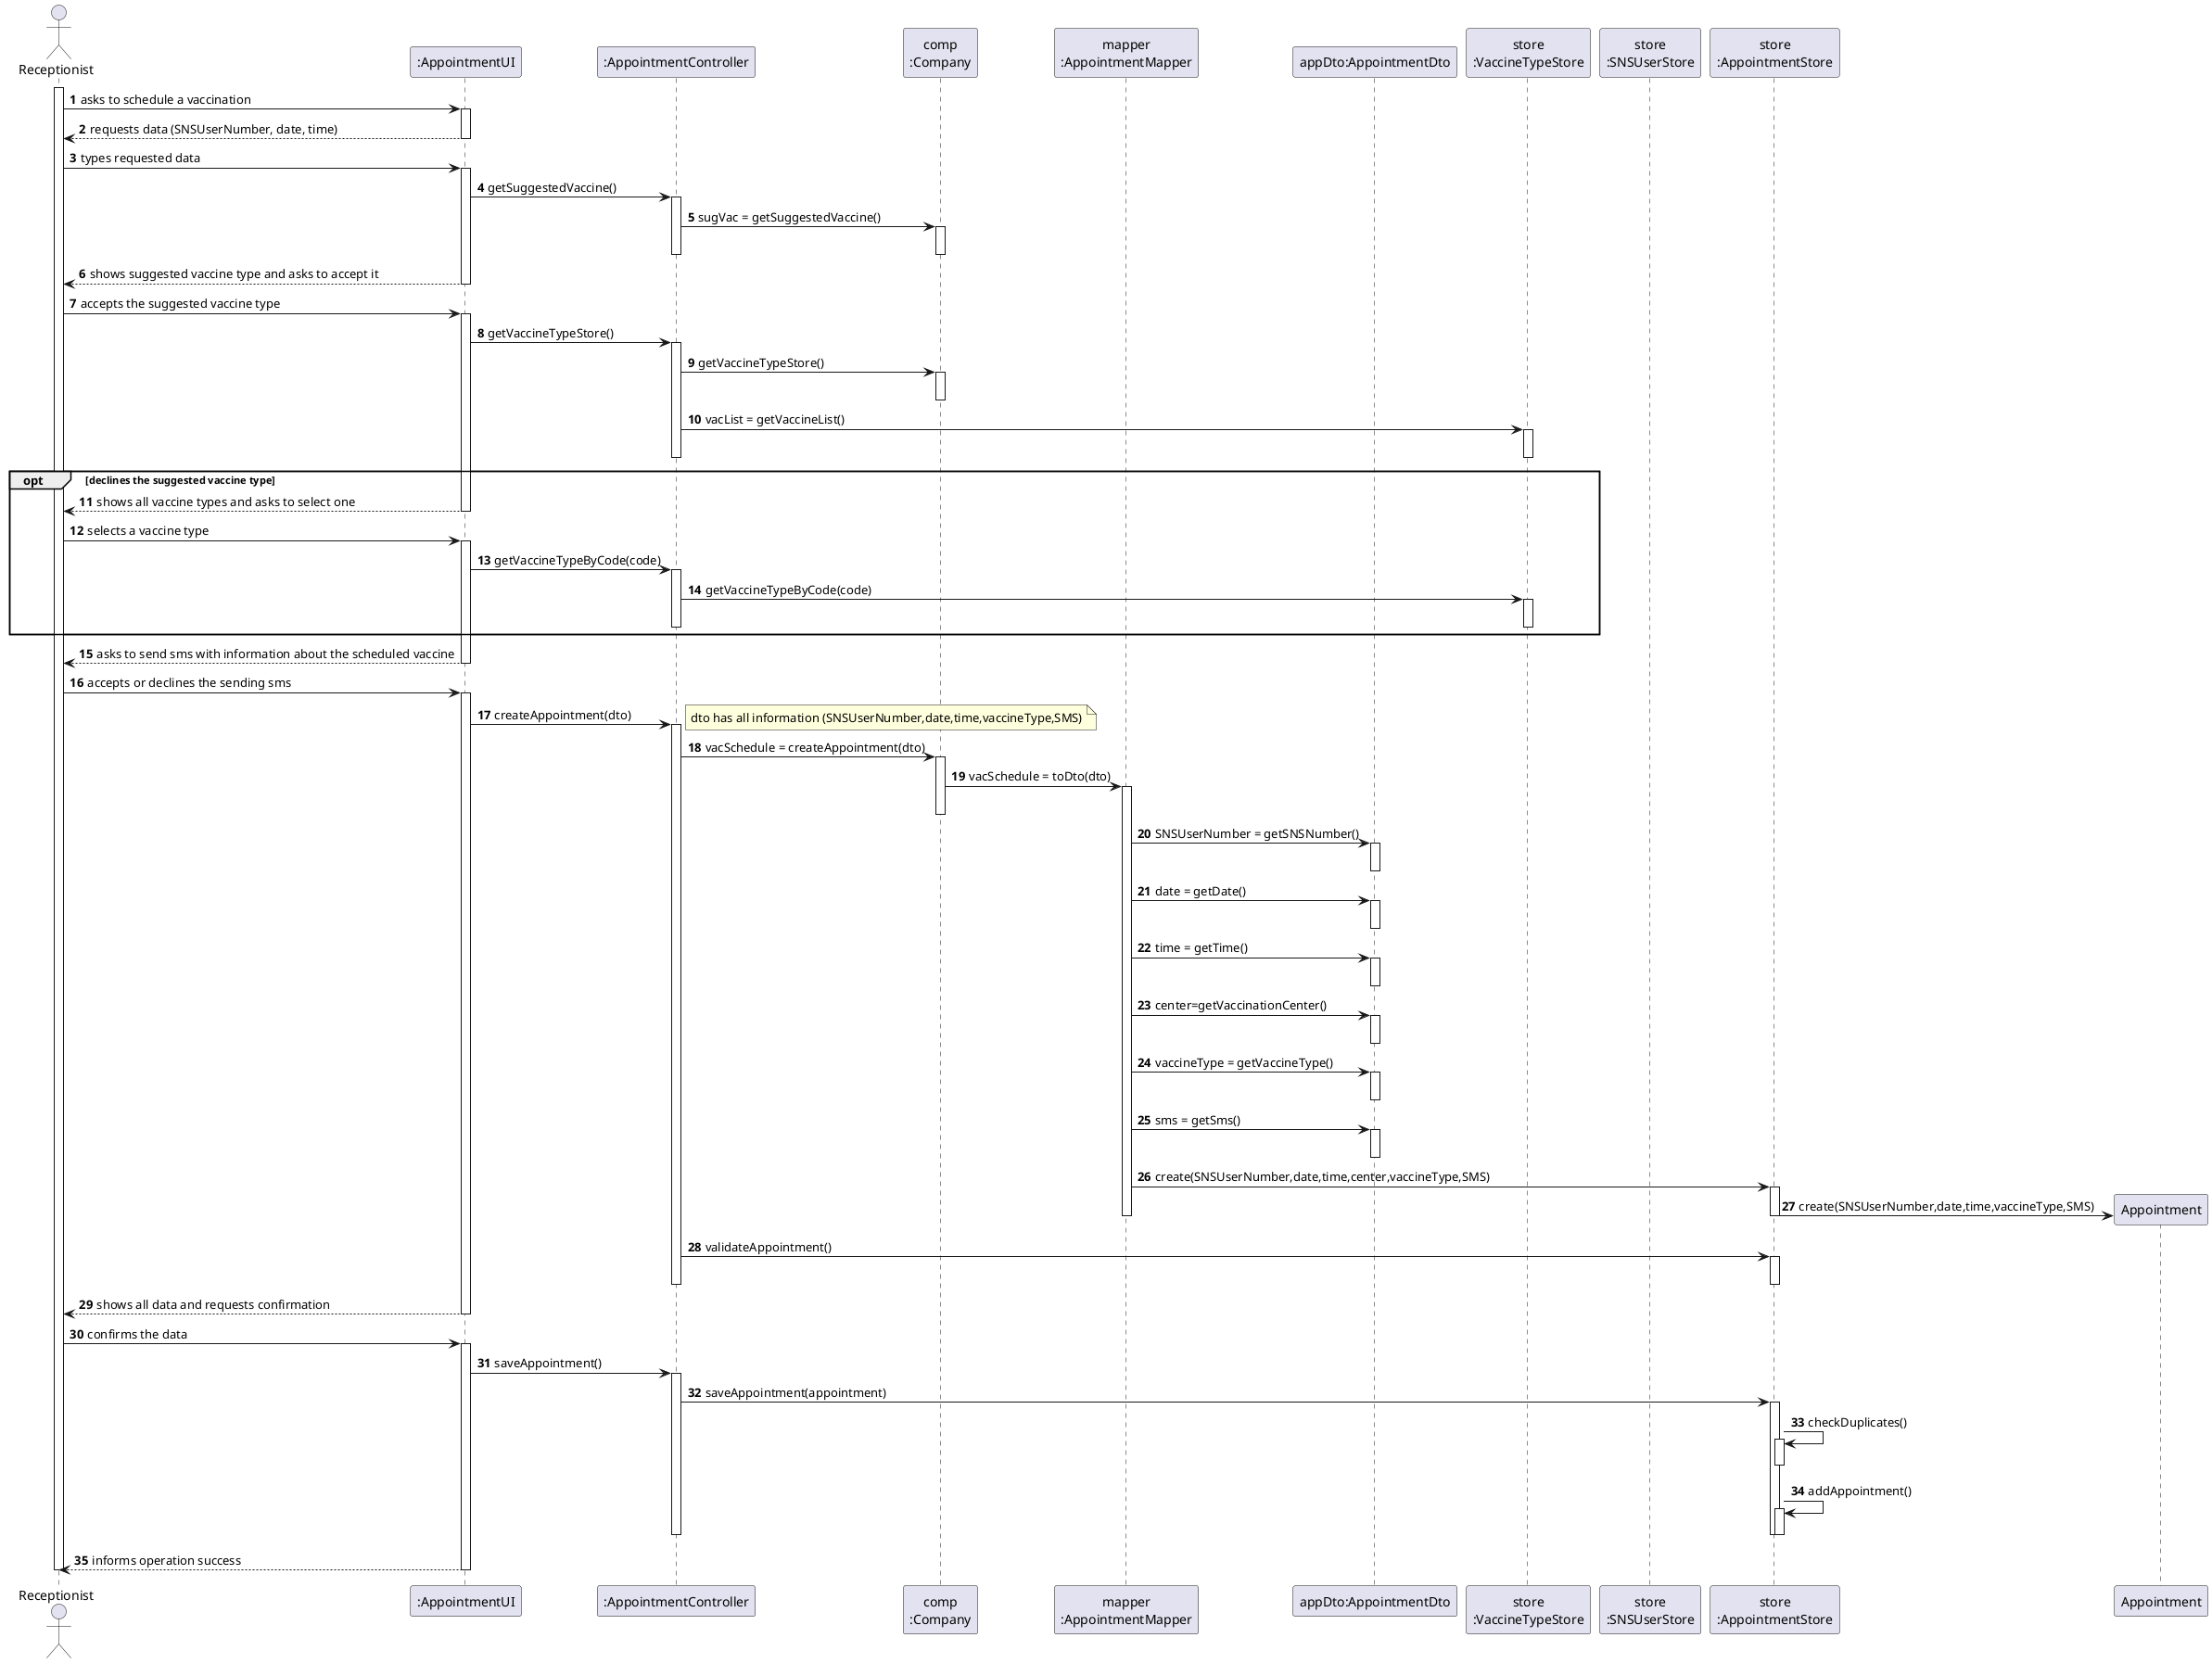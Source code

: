 @startuml US02_SD
autonumber
'hide footbox
actor "Receptionist" as RECEPT

participant ":AppointmentUI" as UI
participant ":AppointmentController" as CTRL
participant "comp\n:Company" as COMP
participant "mapper\n:AppointmentMapper" as MAPPER
participant "appDto:AppointmentDto" as DTO
participant "store\n:VaccineTypeStore" as VACSTORE
participant "store\n:SNSUserStore" as SNSSTORE
participant "store\n:AppointmentStore" as APPSTORE

activate RECEPT
RECEPT -> UI : asks to schedule a vaccination
activate UI

UI --> RECEPT : requests data (SNSUserNumber, date, time)
deactivate UI

RECEPT -> UI : types requested data
activate UI

UI -> CTRL : getSuggestedVaccine()
activate CTRL

CTRL -> COMP : sugVac = getSuggestedVaccine()
activate COMP
deactivate CTRL
deactivate COMP

UI --> RECEPT : shows suggested vaccine type and asks to accept it
deactivate UI

RECEPT -> UI : accepts the suggested vaccine type
activate UI

UI -> CTRL : getVaccineTypeStore()
activate CTRL

CTRL -> COMP : getVaccineTypeStore()
activate COMP
deactivate COMP

CTRL -> VACSTORE : vacList = getVaccineList()
activate VACSTORE
deactivate VACSTORE
deactivate CTRL


opt declines the suggested vaccine type
UI --> RECEPT : shows all vaccine types and asks to select one
deactivate UI

RECEPT -> UI : selects a vaccine type
activate UI

UI -> CTRL : getVaccineTypeByCode(code)
activate CTRL

CTRL -> VACSTORE : getVaccineTypeByCode(code)
activate VACSTORE
deactivate VACSTORE
deactivate CTRL
end

UI --> RECEPT : asks to send sms with information about the scheduled vaccine
deactivate UI
RECEPT -> UI : accepts or declines the sending sms
activate UI

UI -> CTRL : createAppointment(dto)
activate CTRL

note right 
dto has all information (SNSUserNumber,date,time,vaccineType,SMS)
end note
CTRL -> COMP : vacSchedule = createAppointment(dto)
activate COMP


COMP -> MAPPER : vacSchedule = toDto(dto)
activate MAPPER
deactivate COMP

MAPPER -> DTO : SNSUserNumber = getSNSNumber()
activate DTO
deactivate DTO

MAPPER -> DTO : date = getDate()
activate DTO
deactivate DTO

MAPPER -> DTO : time = getTime()
activate DTO
deactivate DTO

MAPPER -> DTO : center=getVaccinationCenter()
activate DTO
deactivate DTO

MAPPER -> DTO : vaccineType = getVaccineType()
activate DTO
deactivate DTO

MAPPER -> DTO : sms = getSms() 
activate DTO
deactivate DTO


MAPPER -> APPSTORE : create(SNSUserNumber,date,time,center,vaccineType,SMS)
activate APPSTORE

APPSTORE -> Appointment** : create(SNSUserNumber,date,time,vaccineType,SMS)
deactivate MAPPER
deactivate APPSTORE

CTRL -> APPSTORE : validateAppointment()
activate APPSTORE
deactivate CTRL
deactivate APPSTORE


UI --> RECEPT : shows all data and requests confirmation
deactivate UI
RECEPT -> UI : confirms the data
activate UI

UI -> CTRL : saveAppointment()
activate CTRL

CTRL -> APPSTORE : saveAppointment(appointment)
activate APPSTORE

APPSTORE -> APPSTORE : checkDuplicates()
activate APPSTORE
deactivate APPSTORE

APPSTORE -> APPSTORE : addAppointment()
activate APPSTORE
deactivate APPSTORE
deactivate APPSTORE
deactivate CTRL

UI --> RECEPT : informs operation success
deactivate UI

deactivate RECEPT

@enduml